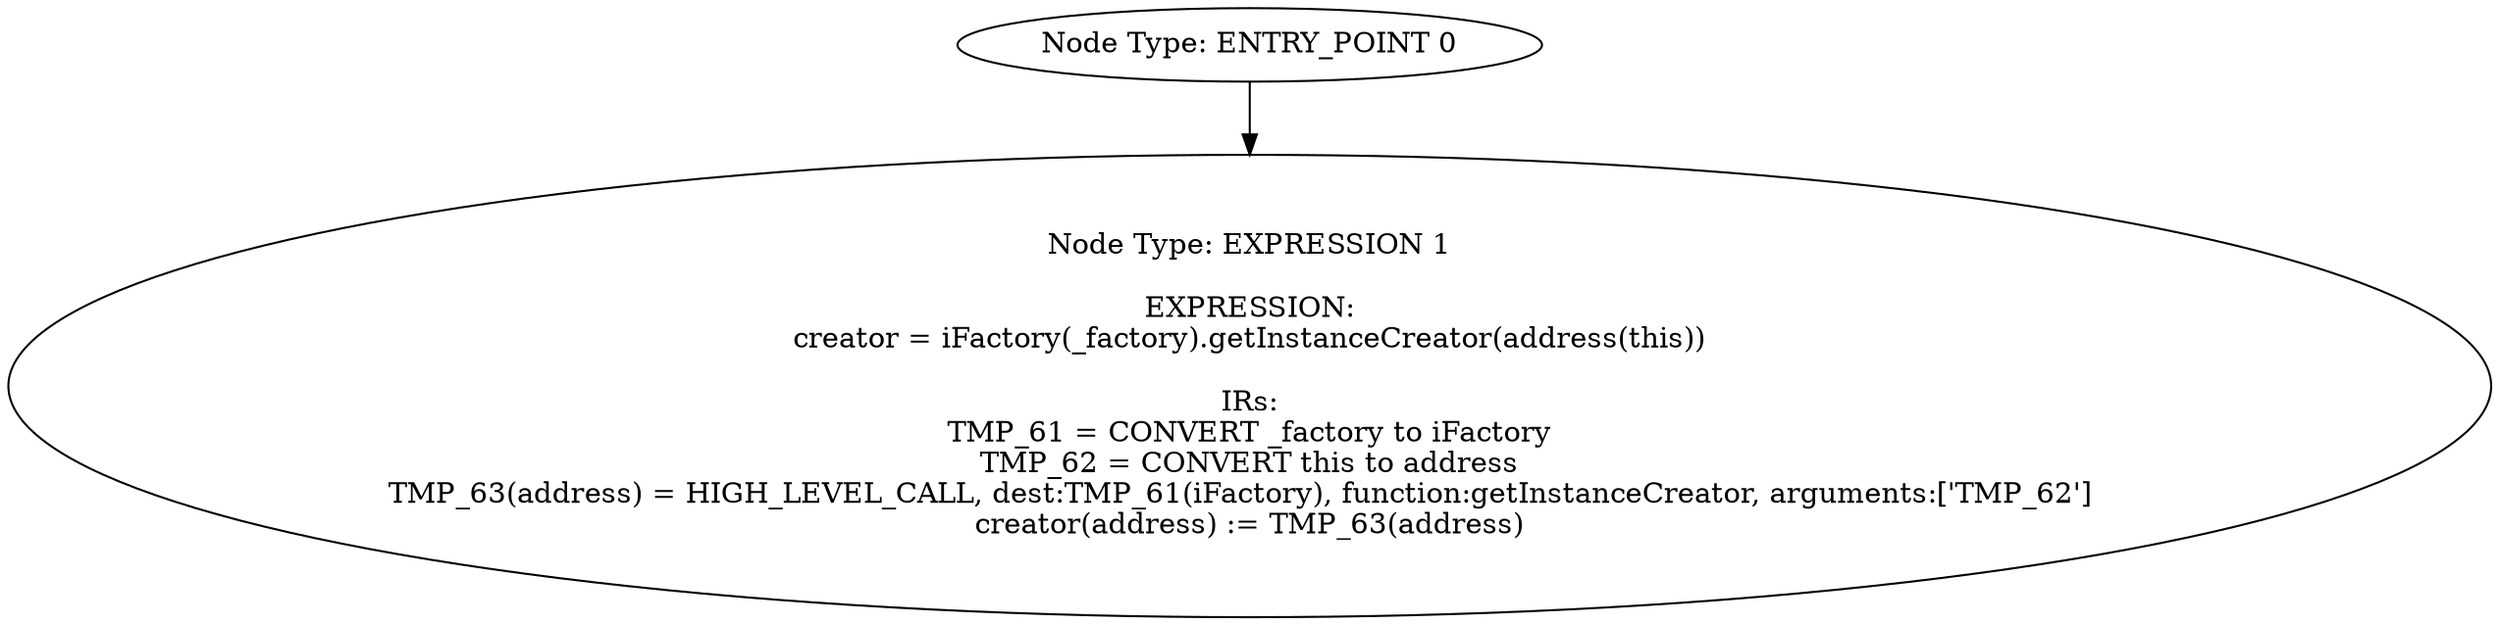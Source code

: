 digraph{
0[label="Node Type: ENTRY_POINT 0
"];
0->1;
1[label="Node Type: EXPRESSION 1

EXPRESSION:
creator = iFactory(_factory).getInstanceCreator(address(this))

IRs:
TMP_61 = CONVERT _factory to iFactory
TMP_62 = CONVERT this to address
TMP_63(address) = HIGH_LEVEL_CALL, dest:TMP_61(iFactory), function:getInstanceCreator, arguments:['TMP_62']  
creator(address) := TMP_63(address)"];
}

